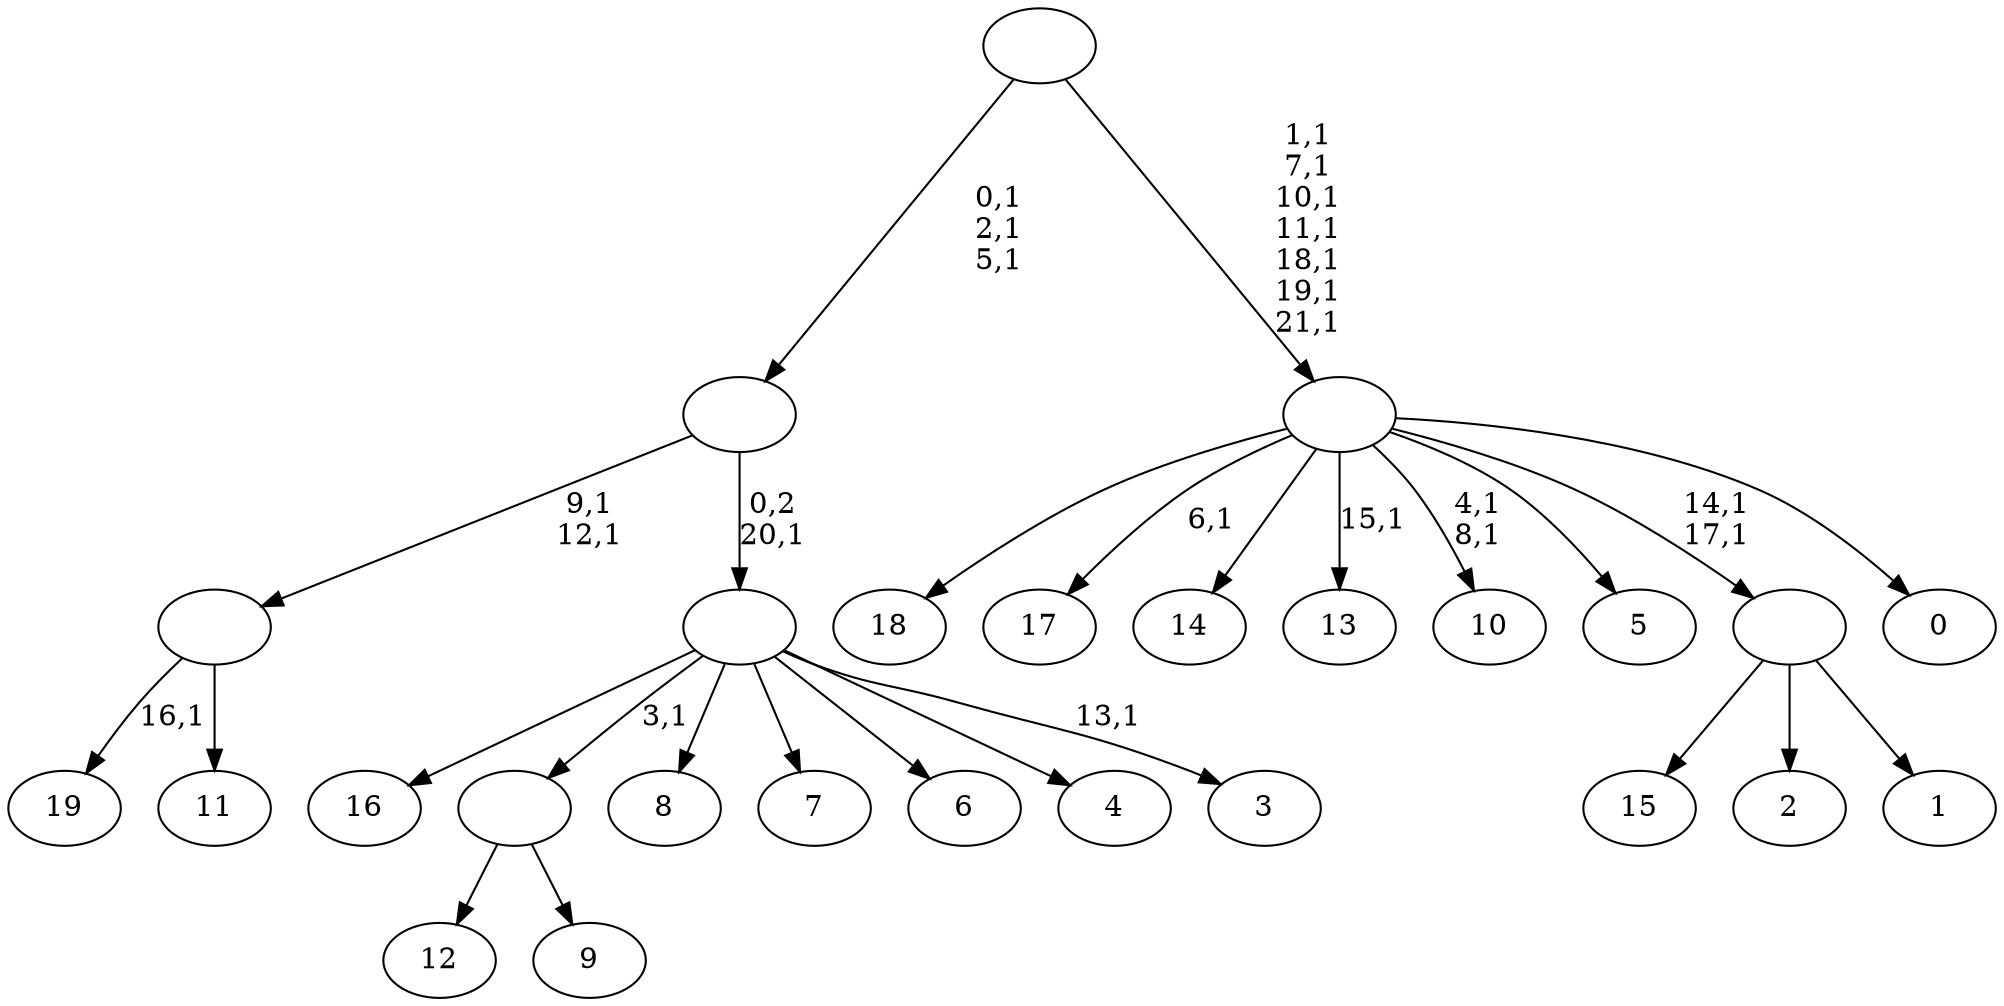 digraph T {
	42 [label="19"]
	40 [label="18"]
	39 [label="17"]
	37 [label="16"]
	36 [label="15"]
	35 [label="14"]
	34 [label="13"]
	32 [label="12"]
	31 [label="11"]
	30 [label=""]
	28 [label="10"]
	25 [label="9"]
	24 [label=""]
	23 [label="8"]
	22 [label="7"]
	21 [label="6"]
	20 [label="5"]
	19 [label="4"]
	18 [label="3"]
	16 [label=""]
	15 [label=""]
	12 [label="2"]
	11 [label="1"]
	10 [label=""]
	8 [label="0"]
	7 [label=""]
	0 [label=""]
	30 -> 42 [label="16,1"]
	30 -> 31 [label=""]
	24 -> 32 [label=""]
	24 -> 25 [label=""]
	16 -> 18 [label="13,1"]
	16 -> 37 [label=""]
	16 -> 24 [label="3,1"]
	16 -> 23 [label=""]
	16 -> 22 [label=""]
	16 -> 21 [label=""]
	16 -> 19 [label=""]
	15 -> 30 [label="9,1\n12,1"]
	15 -> 16 [label="0,2\n20,1"]
	10 -> 36 [label=""]
	10 -> 12 [label=""]
	10 -> 11 [label=""]
	7 -> 10 [label="14,1\n17,1"]
	7 -> 28 [label="4,1\n8,1"]
	7 -> 34 [label="15,1"]
	7 -> 39 [label="6,1"]
	7 -> 40 [label=""]
	7 -> 35 [label=""]
	7 -> 20 [label=""]
	7 -> 8 [label=""]
	0 -> 7 [label="1,1\n7,1\n10,1\n11,1\n18,1\n19,1\n21,1"]
	0 -> 15 [label="0,1\n2,1\n5,1"]
}
